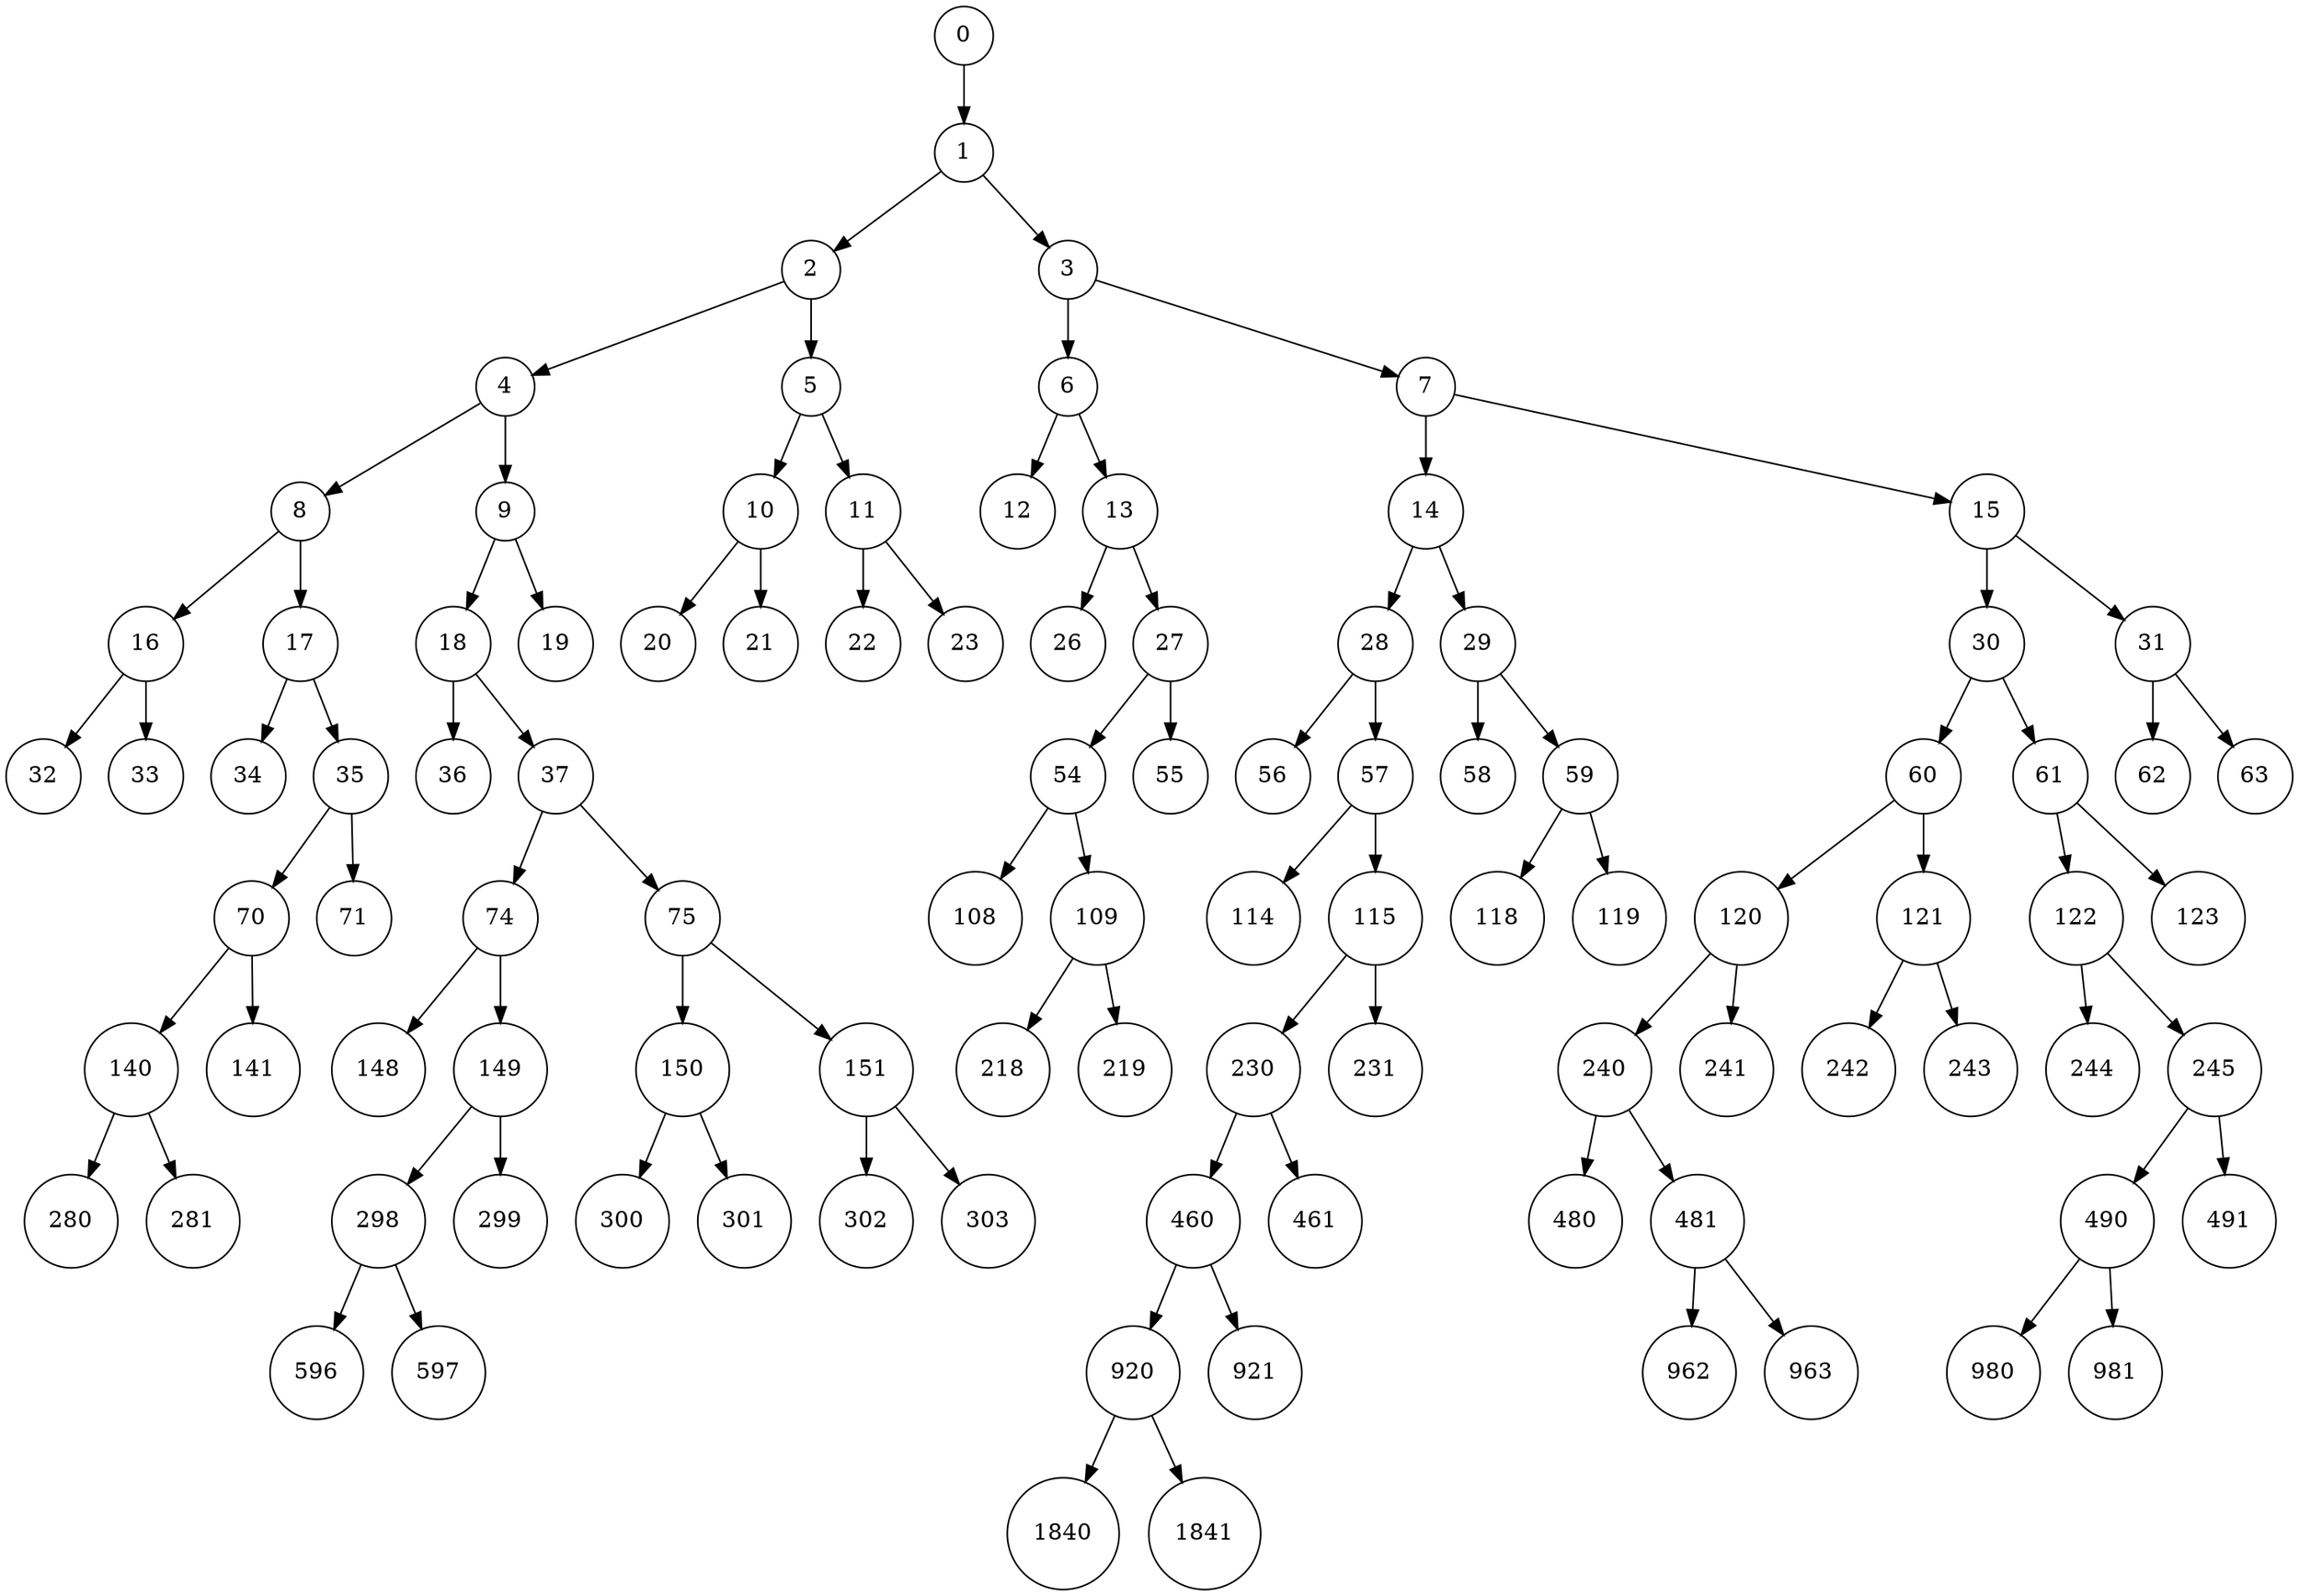 digraph G {
node [shape = circle];

0 -> 1

1 -> 2

2 -> 4

4 -> 8

8 -> 16

16 -> 32

16 -> 33

8 -> 17

17 -> 34

17 -> 35

35 -> 70

70 -> 140

140 -> 280

140 -> 281

70 -> 141

35 -> 71

4 -> 9

9 -> 18

18 -> 36

18 -> 37

37 -> 74

74 -> 148

74 -> 149

149 -> 298

298 -> 596

298 -> 597

149 -> 299

37 -> 75

75 -> 150

150 -> 300

150 -> 301

75 -> 151

151 -> 302

151 -> 303

9 -> 19

2 -> 5

5 -> 10

10 -> 20

10 -> 21

5 -> 11

11 -> 22

11 -> 23

1 -> 3

3 -> 6

6 -> 12

6 -> 13

13 -> 26

13 -> 27

27 -> 54

54 -> 108

54 -> 109

109 -> 218

109 -> 219

27 -> 55

3 -> 7

7 -> 14

14 -> 28

28 -> 56

28 -> 57

57 -> 114

57 -> 115

115 -> 230

230 -> 460

460 -> 920

920 -> 1840

920 -> 1841

460 -> 921

230 -> 461

115 -> 231

14 -> 29

29 -> 58

29 -> 59

59 -> 118

59 -> 119

7 -> 15

15 -> 30

30 -> 60

60 -> 120

120 -> 240

240 -> 480

240 -> 481

481 -> 962

481 -> 963

120 -> 241

60 -> 121

121 -> 242

121 -> 243

30 -> 61

61 -> 122

122 -> 244

122 -> 245

245 -> 490

490 -> 980

490 -> 981

245 -> 491

61 -> 123

15 -> 31

31 -> 62

31 -> 63

}